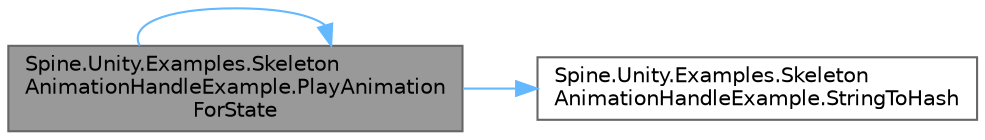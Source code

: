 digraph "Spine.Unity.Examples.SkeletonAnimationHandleExample.PlayAnimationForState"
{
 // LATEX_PDF_SIZE
  bgcolor="transparent";
  edge [fontname=Helvetica,fontsize=10,labelfontname=Helvetica,labelfontsize=10];
  node [fontname=Helvetica,fontsize=10,shape=box,height=0.2,width=0.4];
  rankdir="LR";
  Node1 [id="Node000001",label="Spine.Unity.Examples.Skeleton\lAnimationHandleExample.PlayAnimation\lForState",height=0.2,width=0.4,color="gray40", fillcolor="grey60", style="filled", fontcolor="black",tooltip="Plays an animation based on the state name."];
  Node1 -> Node1 [id="edge1_Node000001_Node000001",color="steelblue1",style="solid",tooltip=" "];
  Node1 -> Node2 [id="edge2_Node000001_Node000002",color="steelblue1",style="solid",tooltip=" "];
  Node2 [id="Node000002",label="Spine.Unity.Examples.Skeleton\lAnimationHandleExample.StringToHash",height=0.2,width=0.4,color="grey40", fillcolor="white", style="filled",URL="$class_spine_1_1_unity_1_1_examples_1_1_skeleton_animation_handle_example.html#a46491c005f944067cf5829ecf1eabaad",tooltip=" "];
}
